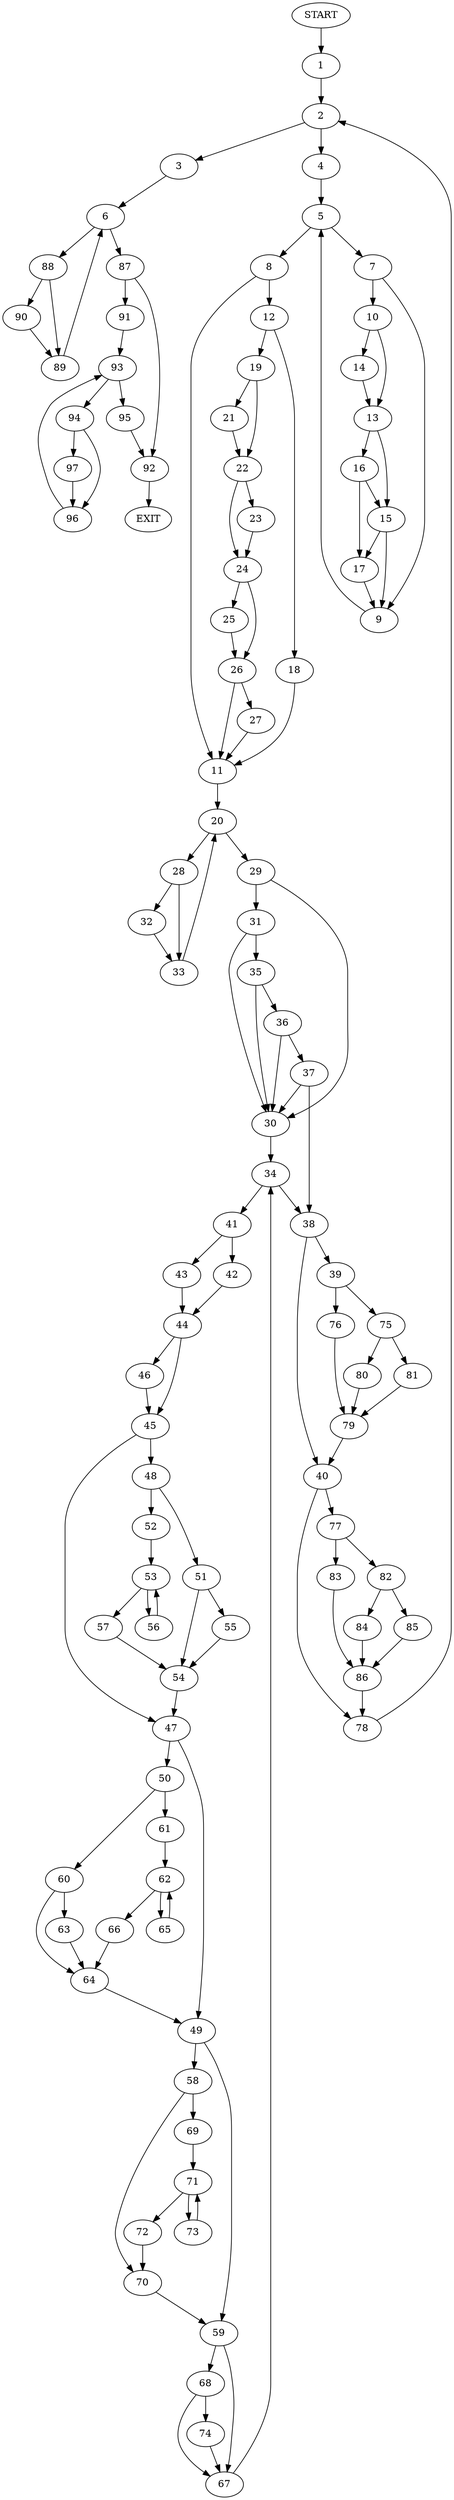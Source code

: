 digraph {
0 [label="START"]
98 [label="EXIT"]
0 -> 1
1 -> 2
2 -> 3
2 -> 4
4 -> 5
3 -> 6
5 -> 7
5 -> 8
7 -> 9
7 -> 10
8 -> 11
8 -> 12
9 -> 5
10 -> 13
10 -> 14
14 -> 13
13 -> 15
13 -> 16
15 -> 17
15 -> 9
16 -> 15
16 -> 17
17 -> 9
12 -> 18
12 -> 19
11 -> 20
19 -> 21
19 -> 22
18 -> 11
22 -> 23
22 -> 24
21 -> 22
23 -> 24
24 -> 25
24 -> 26
25 -> 26
26 -> 11
26 -> 27
27 -> 11
20 -> 28
20 -> 29
29 -> 30
29 -> 31
28 -> 32
28 -> 33
32 -> 33
33 -> 20
30 -> 34
31 -> 35
31 -> 30
35 -> 36
35 -> 30
36 -> 30
36 -> 37
37 -> 30
37 -> 38
38 -> 39
38 -> 40
34 -> 41
34 -> 38
41 -> 42
41 -> 43
42 -> 44
43 -> 44
44 -> 45
44 -> 46
46 -> 45
45 -> 47
45 -> 48
47 -> 49
47 -> 50
48 -> 51
48 -> 52
52 -> 53
51 -> 54
51 -> 55
53 -> 56
53 -> 57
56 -> 53
57 -> 54
54 -> 47
55 -> 54
49 -> 58
49 -> 59
50 -> 60
50 -> 61
61 -> 62
60 -> 63
60 -> 64
62 -> 65
62 -> 66
65 -> 62
66 -> 64
64 -> 49
63 -> 64
59 -> 67
59 -> 68
58 -> 69
58 -> 70
69 -> 71
70 -> 59
71 -> 72
71 -> 73
73 -> 71
72 -> 70
68 -> 67
68 -> 74
67 -> 34
74 -> 67
39 -> 75
39 -> 76
40 -> 77
40 -> 78
76 -> 79
75 -> 80
75 -> 81
81 -> 79
80 -> 79
79 -> 40
77 -> 82
77 -> 83
78 -> 2
82 -> 84
82 -> 85
83 -> 86
85 -> 86
84 -> 86
86 -> 78
6 -> 87
6 -> 88
88 -> 89
88 -> 90
87 -> 91
87 -> 92
90 -> 89
89 -> 6
91 -> 93
92 -> 98
93 -> 94
93 -> 95
94 -> 96
94 -> 97
95 -> 92
96 -> 93
97 -> 96
}
